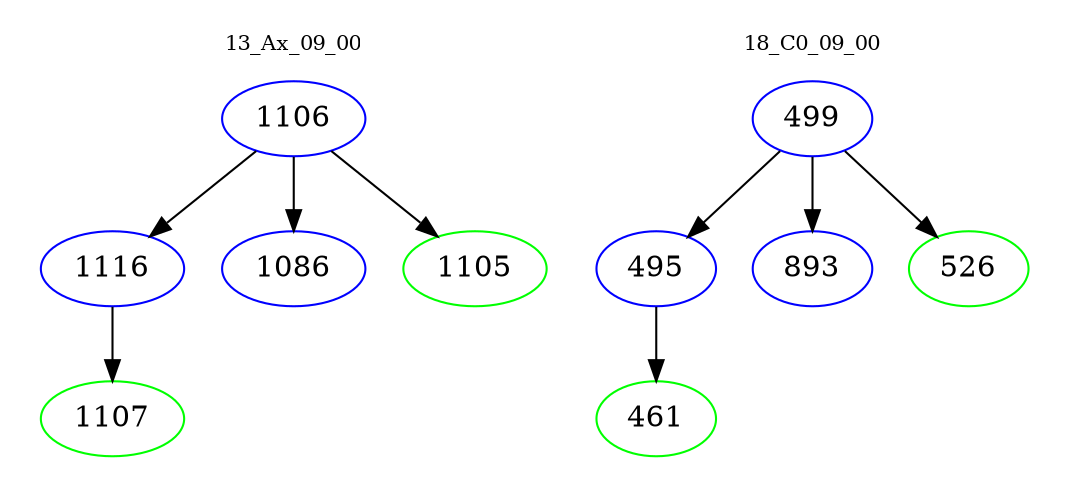 digraph{
subgraph cluster_0 {
color = white
label = "13_Ax_09_00";
fontsize=10;
T0_1106 [label="1106", color="blue"]
T0_1106 -> T0_1116 [color="black"]
T0_1116 [label="1116", color="blue"]
T0_1116 -> T0_1107 [color="black"]
T0_1107 [label="1107", color="green"]
T0_1106 -> T0_1086 [color="black"]
T0_1086 [label="1086", color="blue"]
T0_1106 -> T0_1105 [color="black"]
T0_1105 [label="1105", color="green"]
}
subgraph cluster_1 {
color = white
label = "18_C0_09_00";
fontsize=10;
T1_499 [label="499", color="blue"]
T1_499 -> T1_495 [color="black"]
T1_495 [label="495", color="blue"]
T1_495 -> T1_461 [color="black"]
T1_461 [label="461", color="green"]
T1_499 -> T1_893 [color="black"]
T1_893 [label="893", color="blue"]
T1_499 -> T1_526 [color="black"]
T1_526 [label="526", color="green"]
}
}
